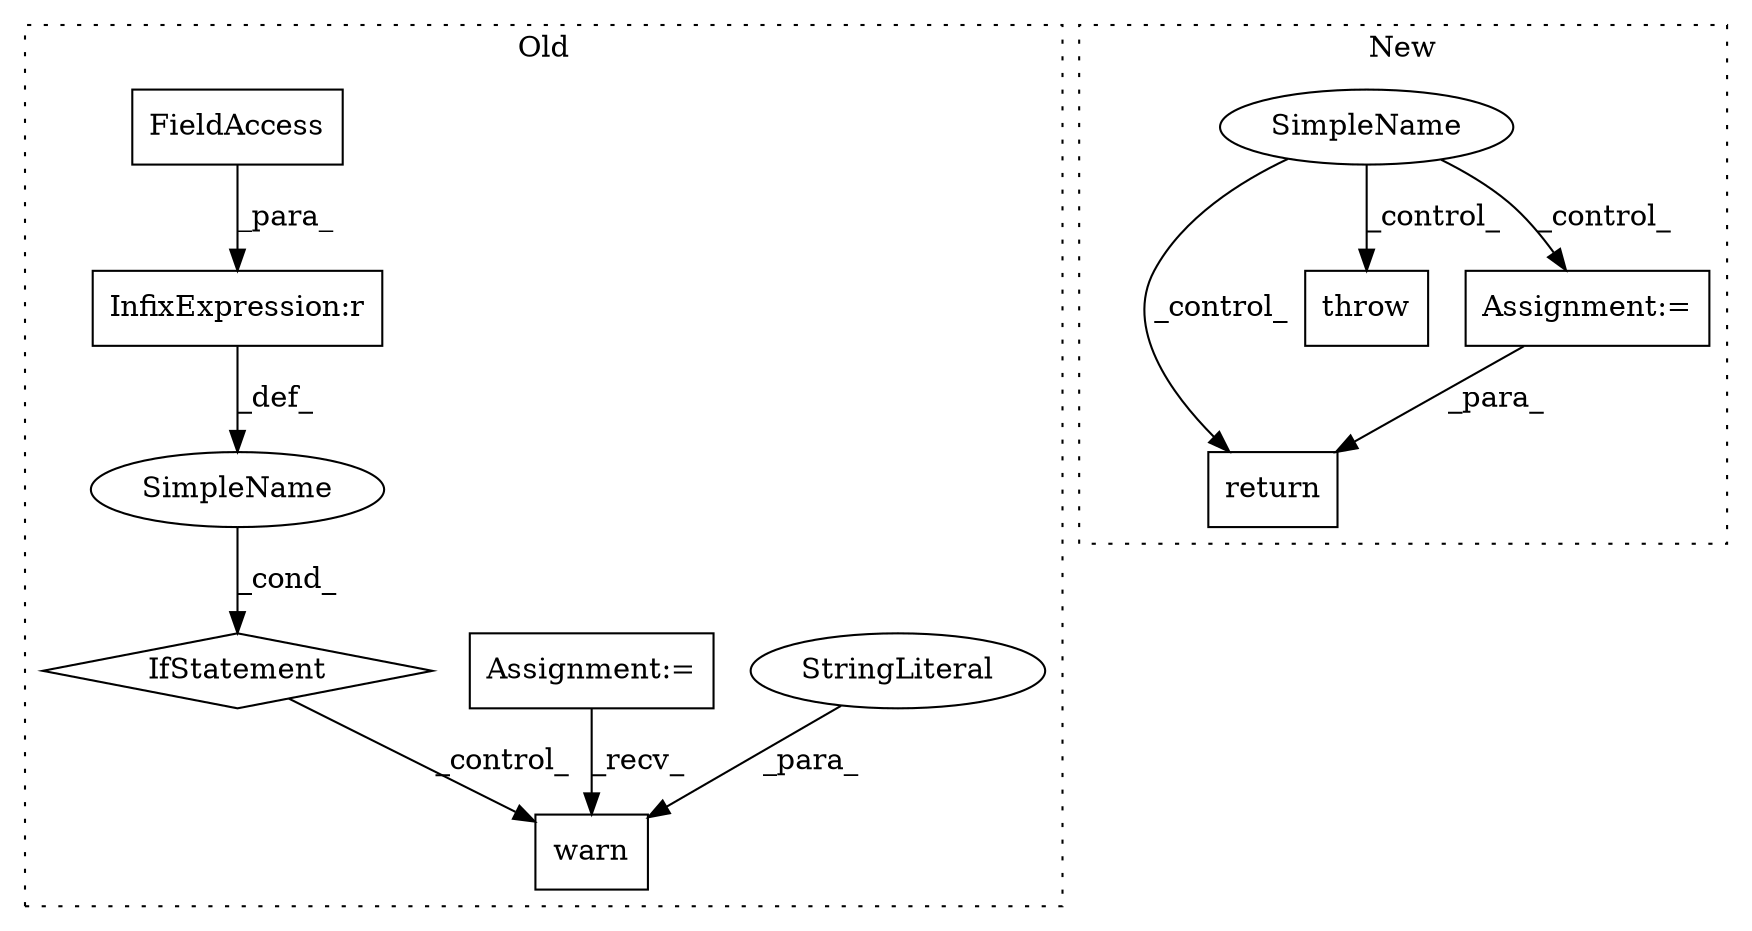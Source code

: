 digraph G {
subgraph cluster0 {
1 [label="warn" a="32" s="9757,9816" l="5,1" shape="box"];
3 [label="StringLiteral" a="45" s="9762" l="42" shape="ellipse"];
4 [label="IfStatement" a="25" s="9675,9740" l="4,2" shape="diamond"];
5 [label="SimpleName" a="42" s="" l="" shape="ellipse"];
6 [label="InfixExpression:r" a="27" s="9690" l="4" shape="box"];
7 [label="Assignment:=" a="7" s="9364" l="6" shape="box"];
11 [label="FieldAccess" a="22" s="9694" l="46" shape="box"];
label = "Old";
style="dotted";
}
subgraph cluster1 {
2 [label="return" a="41" s="11112" l="7" shape="box"];
8 [label="SimpleName" a="42" s="" l="" shape="ellipse"];
9 [label="throw" a="53" s="10950" l="6" shape="box"];
10 [label="Assignment:=" a="7" s="11053" l="1" shape="box"];
label = "New";
style="dotted";
}
3 -> 1 [label="_para_"];
4 -> 1 [label="_control_"];
5 -> 4 [label="_cond_"];
6 -> 5 [label="_def_"];
7 -> 1 [label="_recv_"];
8 -> 9 [label="_control_"];
8 -> 2 [label="_control_"];
8 -> 10 [label="_control_"];
10 -> 2 [label="_para_"];
11 -> 6 [label="_para_"];
}
